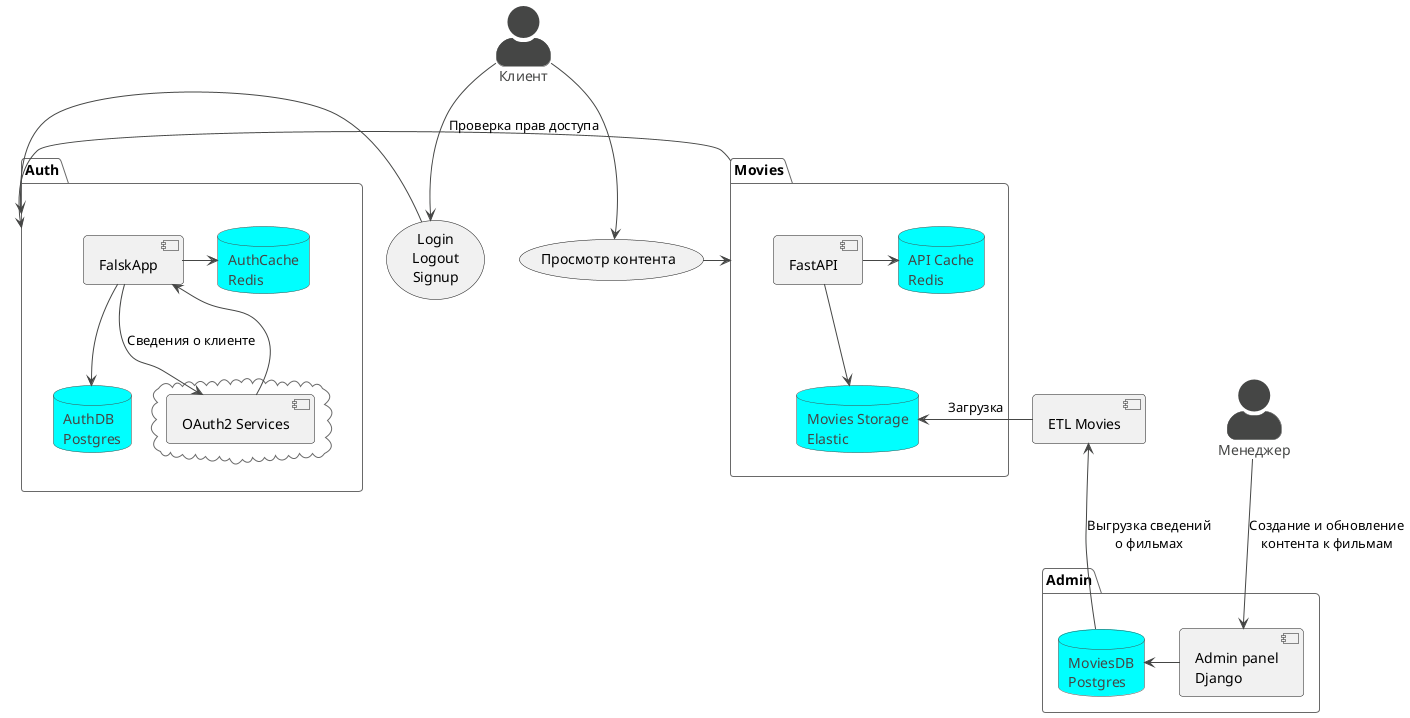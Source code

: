 @startuml
!theme vibrant
skinparam componentStyle uml2
skinparam actorStyle awesome
actor Клиент as Client

usecase auth as "Login\nLogout\nSignup"
usecase "Просмотр контента" as watch

Client -down-> auth
Client -down-> watch

package Auth {
[FalskApp]
database "AuthCache\nRedis" as AuthCache
database "AuthDB\nPostgres" as AuthDB

FalskApp -> AuthCache
FalskApp -down-> AuthDB
cloud {
[OAuth2 Services] as oauth2
}
oauth2 -down-> FalskApp
oauth2 <-up- FalskApp: Cведения о клиенте
auth -> Auth
}


package Movies {
[FastAPI] as MoviesAPI
database "Movies Storage\nElastic" as ES
database "API Cache\nRedis" as redis
MoviesAPI -down-> ES
MoviesAPI -> redis
}
watch -> Movies
Movies -> Auth: Проверка прав доступа

:Менеджер: as mgr
package Admin {
component "Admin panel\nDjango" as Django
database "MoviesDB\nPostgres" as MoviesDB
Django -> MoviesDB
}

mgr -down-> Django: Создание и обновление\nконтента к фильмам
[ETL Movies] as ETL1
ETL1 -> ES: Загрузка
ETL1 <-down- MoviesDB: Выгрузка сведений\nо фильмах
@enduml